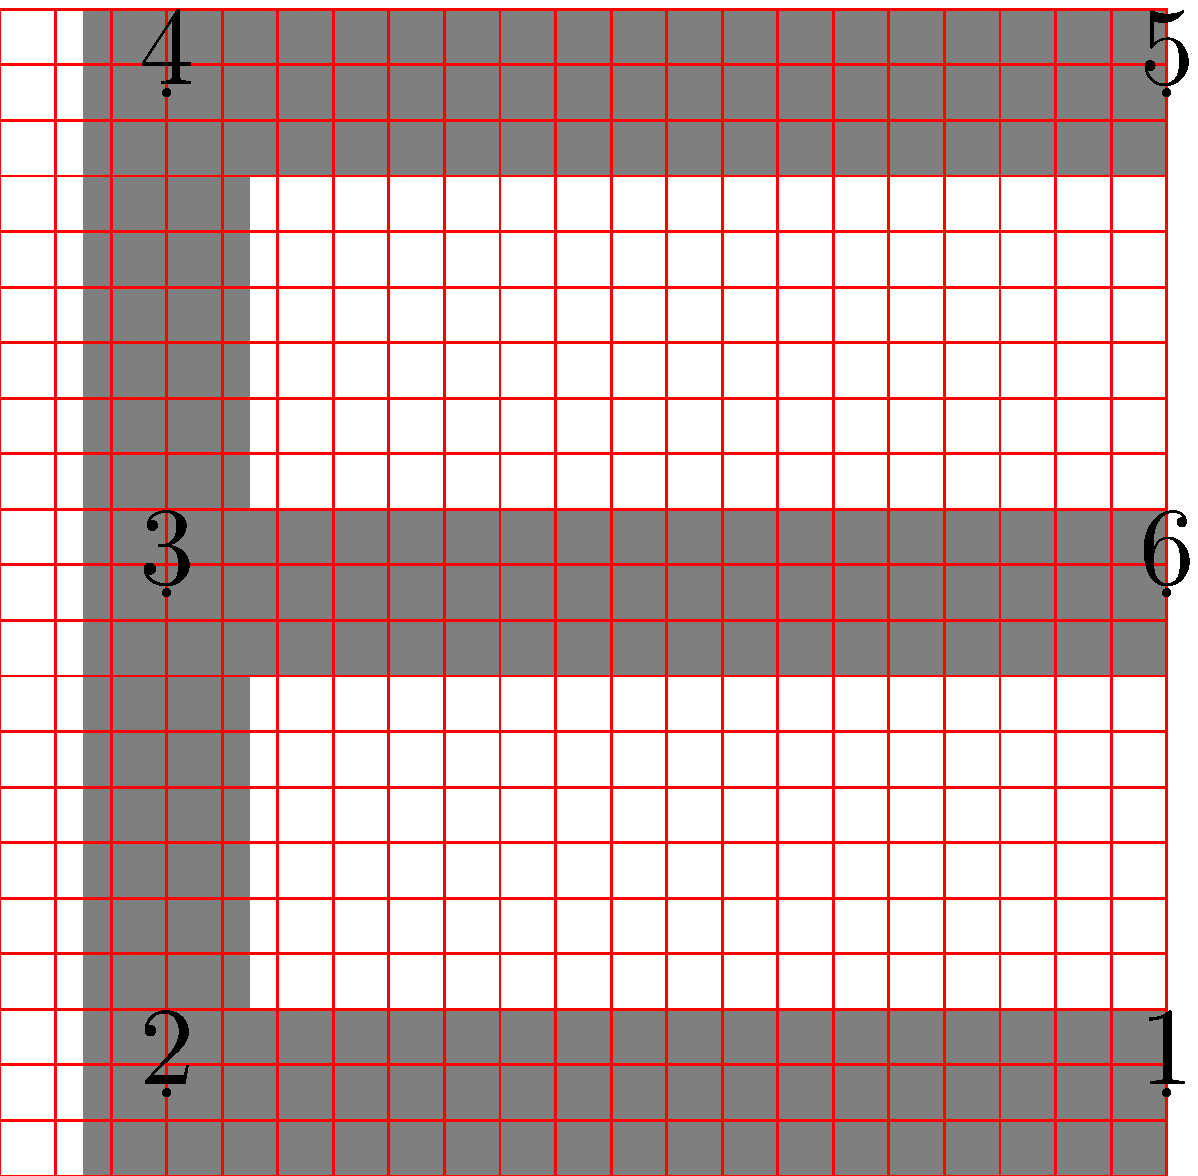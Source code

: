 prologues:=3;

def mcolor= % gris de la lettre
  withcolor .5white
enddef;

beginfig(30)
defaultscale:=200;
u:=20;
xu:=u; % unité de taille de base, à faire varier pour la chasse
yu:=u; % unité de taille de base, à faire varier pour la chasse
ybaseline:=0; % ligne de base
ycapheight:=21u; % hauteur totale
xwidth = 21u;
xpen:=3u; % graisse x
ypen:=3u; % graisse y

yleg:=ybaseline+ypen/2; % ligne de base du tracé horizontal
yarm:=ycapheight-ypen/2; % hauteur du tracé haut horizontal
ybaselineround:=yleg-ypen/2; % ligne de base avec débordement
ycapheightround:=yarm+ypen/2; % hauteur du tracé avec débordement
ybaselinegouache:=ybaseline-ypen/2; % dépassement en-dessous mbaseline pour être gouaché
ycapheighgouache:=ycapheight+ypen/2; % dépassement au-dessus mcapheight pour être gouaché

xleftside:=0; % bord gauche
xrightside:=xwidth; % bord droit
xleftstem:=xleftside+xpen; % bord gauche du tracé vertical
xrightstem:=xrightside-xpen; % bord droit du tracé vertical
xleftround:=xleftstem-xpen; % bord gauche du tracé rond
xrightround:=mrightstem+xpen; % bord droit du tracé rond

xcenter:=xwidth/2; % ligne centre x
ycenter:=ycapheight/2; % ligne centre y
yupbar:=ycenter+ypen; % tracé centre x compensé haut
ylowbar:=ycenter-ypen; % tracé centre x compensé bas
xupbowl:=xrightround-xpen/2; % ligne centre y de l'arrondi haut
xlowbowl:=xrightround; % ligne centre y de l'arrondi bas
yupbowl:=ycapheight-((ycapheight-ybar)/2); % ligne centre x de l'arrondi haut
ylowbowl:=ybaseline+(ybar/2); % ligne centre x de l'arrondi bas
pickup pencircle yscaled xpen xscaled ypen;
linejoin:=mitered;
x1:=x5:=x6:=xrightside;
x2:=x3:=x4:=xleftstem;
y1:=y2:=yleg;
y4:=y5:=yarm;
y3:=y6:=ycenter;
cutdraw z1 -- z2 -- z4 -- z5 mcolor;
cutdraw z3 -- z6 mcolor;
pickup pencircle scaled 1;
for i=0 upto xwidth/u: % grille verticale
  draw (xleftside+i*u,ycapheight) -- (xleftside+i*u,ybaseline) withcolor red;
endfor
for i=0 upto ycapheight/u: % grille horizontale
  draw (xleftside,i*u) -- (xrightside,i*u) withcolor red;
endfor;
defaultscale :=4; % agit sur la taille des labels de points
for i=1 upto 6: % entrée manuelle du nombre de points glyphe par glyphe (à automatiser?)
  dotlabels.top([i]);
endfor;
endfig
end
